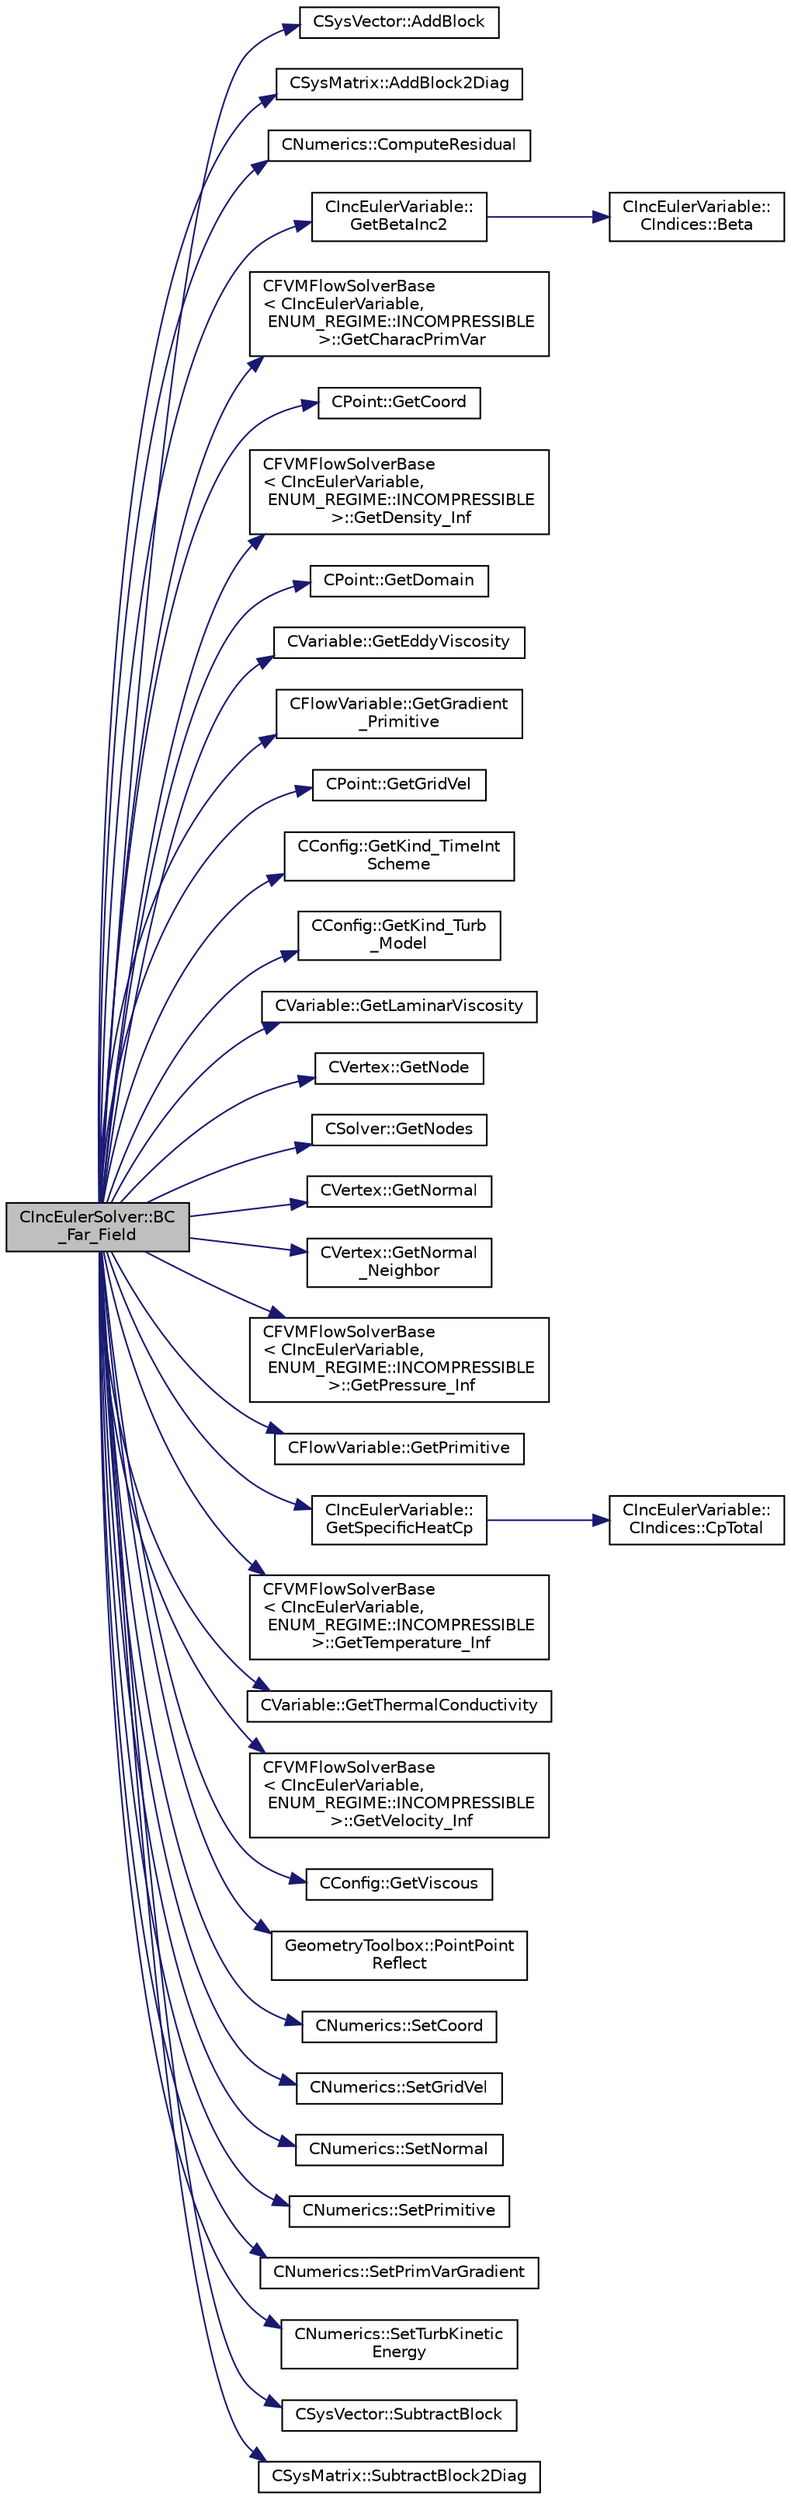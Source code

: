 digraph "CIncEulerSolver::BC_Far_Field"
{
 // LATEX_PDF_SIZE
  edge [fontname="Helvetica",fontsize="10",labelfontname="Helvetica",labelfontsize="10"];
  node [fontname="Helvetica",fontsize="10",shape=record];
  rankdir="LR";
  Node1 [label="CIncEulerSolver::BC\l_Far_Field",height=0.2,width=0.4,color="black", fillcolor="grey75", style="filled", fontcolor="black",tooltip="Impose the far-field boundary condition using characteristics."];
  Node1 -> Node2 [color="midnightblue",fontsize="10",style="solid",fontname="Helvetica"];
  Node2 [label="CSysVector::AddBlock",height=0.2,width=0.4,color="black", fillcolor="white", style="filled",URL="$classCSysVector.html#aa463275cba394503a9778529fdaa4494",tooltip="Add \"block\" to the vector, see SetBlock."];
  Node1 -> Node3 [color="midnightblue",fontsize="10",style="solid",fontname="Helvetica"];
  Node3 [label="CSysMatrix::AddBlock2Diag",height=0.2,width=0.4,color="black", fillcolor="white", style="filled",URL="$classCSysMatrix.html#a5a4ef7eeb7f009450f575660108ed7be",tooltip="Non overwrite version of SetBlock2Diag, also with scaling."];
  Node1 -> Node4 [color="midnightblue",fontsize="10",style="solid",fontname="Helvetica"];
  Node4 [label="CNumerics::ComputeResidual",height=0.2,width=0.4,color="black", fillcolor="white", style="filled",URL="$classCNumerics.html#aa0ca13663a047ef2640b377b33875e29",tooltip="Compute the numerical residual."];
  Node1 -> Node5 [color="midnightblue",fontsize="10",style="solid",fontname="Helvetica"];
  Node5 [label="CIncEulerVariable::\lGetBetaInc2",height=0.2,width=0.4,color="black", fillcolor="white", style="filled",URL="$classCIncEulerVariable.html#aadb29c1a48fc3c3209bbafc1dabae27c",tooltip="Get the value of beta squared for the incompressible flow."];
  Node5 -> Node6 [color="midnightblue",fontsize="10",style="solid",fontname="Helvetica"];
  Node6 [label="CIncEulerVariable::\lCIndices::Beta",height=0.2,width=0.4,color="black", fillcolor="white", style="filled",URL="$structCIncEulerVariable_1_1CIndices.html#a69f0c865a98ba0fe2eff6a1947e32698",tooltip=" "];
  Node1 -> Node7 [color="midnightblue",fontsize="10",style="solid",fontname="Helvetica"];
  Node7 [label="CFVMFlowSolverBase\l\< CIncEulerVariable,\l ENUM_REGIME::INCOMPRESSIBLE\l \>::GetCharacPrimVar",height=0.2,width=0.4,color="black", fillcolor="white", style="filled",URL="$classCFVMFlowSolverBase.html#ae73b0d73306a98b33c8f7fe0f43b1e66",tooltip="Value of the characteristic variables at the boundaries."];
  Node1 -> Node8 [color="midnightblue",fontsize="10",style="solid",fontname="Helvetica"];
  Node8 [label="CPoint::GetCoord",height=0.2,width=0.4,color="black", fillcolor="white", style="filled",URL="$classCPoint.html#ab16c29dd03911529cd73bf467c313179",tooltip="Get the coordinates dor the control volume."];
  Node1 -> Node9 [color="midnightblue",fontsize="10",style="solid",fontname="Helvetica"];
  Node9 [label="CFVMFlowSolverBase\l\< CIncEulerVariable,\l ENUM_REGIME::INCOMPRESSIBLE\l \>::GetDensity_Inf",height=0.2,width=0.4,color="black", fillcolor="white", style="filled",URL="$classCFVMFlowSolverBase.html#ad23fb8de88cfc44e3e1467a6d72deb4b",tooltip="Compute the density at the infinity."];
  Node1 -> Node10 [color="midnightblue",fontsize="10",style="solid",fontname="Helvetica"];
  Node10 [label="CPoint::GetDomain",height=0.2,width=0.4,color="black", fillcolor="white", style="filled",URL="$classCPoint.html#aa58a27b602e47ddcad22ae74a5c6bc81",tooltip="For parallel computation, its indicates if a point must be computed or not."];
  Node1 -> Node11 [color="midnightblue",fontsize="10",style="solid",fontname="Helvetica"];
  Node11 [label="CVariable::GetEddyViscosity",height=0.2,width=0.4,color="black", fillcolor="white", style="filled",URL="$classCVariable.html#adae2e4228e113624b7ab1f9ab1a493c6",tooltip="A virtual member."];
  Node1 -> Node12 [color="midnightblue",fontsize="10",style="solid",fontname="Helvetica"];
  Node12 [label="CFlowVariable::GetGradient\l_Primitive",height=0.2,width=0.4,color="black", fillcolor="white", style="filled",URL="$classCFlowVariable.html#a23eab98fe30de5f7cfff158eb929c24c",tooltip="Get the value of the primitive variables gradient."];
  Node1 -> Node13 [color="midnightblue",fontsize="10",style="solid",fontname="Helvetica"];
  Node13 [label="CPoint::GetGridVel",height=0.2,width=0.4,color="black", fillcolor="white", style="filled",URL="$classCPoint.html#a65d855a9c2ad2971546038b34acd5b92",tooltip="Get the value of the grid velocity at the point."];
  Node1 -> Node14 [color="midnightblue",fontsize="10",style="solid",fontname="Helvetica"];
  Node14 [label="CConfig::GetKind_TimeInt\lScheme",height=0.2,width=0.4,color="black", fillcolor="white", style="filled",URL="$classCConfig.html#ad16f71356f146b530fb1fbb45444525c",tooltip="Get the kind of time integration method."];
  Node1 -> Node15 [color="midnightblue",fontsize="10",style="solid",fontname="Helvetica"];
  Node15 [label="CConfig::GetKind_Turb\l_Model",height=0.2,width=0.4,color="black", fillcolor="white", style="filled",URL="$classCConfig.html#a42cf888b42ce34079b2e3987bbf147dd",tooltip="Get the kind of the turbulence model."];
  Node1 -> Node16 [color="midnightblue",fontsize="10",style="solid",fontname="Helvetica"];
  Node16 [label="CVariable::GetLaminarViscosity",height=0.2,width=0.4,color="black", fillcolor="white", style="filled",URL="$classCVariable.html#a0acbe55ca86de2c0205ae921193e9e95",tooltip="A virtual member."];
  Node1 -> Node17 [color="midnightblue",fontsize="10",style="solid",fontname="Helvetica"];
  Node17 [label="CVertex::GetNode",height=0.2,width=0.4,color="black", fillcolor="white", style="filled",URL="$classCVertex.html#ad568da06e7191358d3a09a1bee71cdb5",tooltip="Get the node of the vertex."];
  Node1 -> Node18 [color="midnightblue",fontsize="10",style="solid",fontname="Helvetica"];
  Node18 [label="CSolver::GetNodes",height=0.2,width=0.4,color="black", fillcolor="white", style="filled",URL="$classCSolver.html#af3198e52a2ea377bb765647b5e697197",tooltip="Allow outside access to the nodes of the solver, containing conservatives, primitives,..."];
  Node1 -> Node19 [color="midnightblue",fontsize="10",style="solid",fontname="Helvetica"];
  Node19 [label="CVertex::GetNormal",height=0.2,width=0.4,color="black", fillcolor="white", style="filled",URL="$classCVertex.html#a57cacfe764770e6c0e54c278cb584f7c",tooltip="Copy the the normal vector of a face."];
  Node1 -> Node20 [color="midnightblue",fontsize="10",style="solid",fontname="Helvetica"];
  Node20 [label="CVertex::GetNormal\l_Neighbor",height=0.2,width=0.4,color="black", fillcolor="white", style="filled",URL="$classCVertex.html#ab8b0e96f9384b0a861c7a70616976b75",tooltip="Get the value of the closest neighbor."];
  Node1 -> Node21 [color="midnightblue",fontsize="10",style="solid",fontname="Helvetica"];
  Node21 [label="CFVMFlowSolverBase\l\< CIncEulerVariable,\l ENUM_REGIME::INCOMPRESSIBLE\l \>::GetPressure_Inf",height=0.2,width=0.4,color="black", fillcolor="white", style="filled",URL="$classCFVMFlowSolverBase.html#a1660e55c8ab79ffa71ae39637f4752ec",tooltip="Compute the pressure at the infinity."];
  Node1 -> Node22 [color="midnightblue",fontsize="10",style="solid",fontname="Helvetica"];
  Node22 [label="CFlowVariable::GetPrimitive",height=0.2,width=0.4,color="black", fillcolor="white", style="filled",URL="$classCFlowVariable.html#a852271c741f1e7cdb1d391941266d344",tooltip="Get a primitive variable."];
  Node1 -> Node23 [color="midnightblue",fontsize="10",style="solid",fontname="Helvetica"];
  Node23 [label="CIncEulerVariable::\lGetSpecificHeatCp",height=0.2,width=0.4,color="black", fillcolor="white", style="filled",URL="$classCIncEulerVariable.html#aadff9ad2450ca12ecea825239db89d06",tooltip="Get the specific heat at constant P of the flow."];
  Node23 -> Node24 [color="midnightblue",fontsize="10",style="solid",fontname="Helvetica"];
  Node24 [label="CIncEulerVariable::\lCIndices::CpTotal",height=0.2,width=0.4,color="black", fillcolor="white", style="filled",URL="$structCIncEulerVariable_1_1CIndices.html#a252540b958652e00180782c5b8fba67d",tooltip=" "];
  Node1 -> Node25 [color="midnightblue",fontsize="10",style="solid",fontname="Helvetica"];
  Node25 [label="CFVMFlowSolverBase\l\< CIncEulerVariable,\l ENUM_REGIME::INCOMPRESSIBLE\l \>::GetTemperature_Inf",height=0.2,width=0.4,color="black", fillcolor="white", style="filled",URL="$classCFVMFlowSolverBase.html#af89f1889a596f480d9339ef10927f3e8",tooltip="Get the temperature value at infinity."];
  Node1 -> Node26 [color="midnightblue",fontsize="10",style="solid",fontname="Helvetica"];
  Node26 [label="CVariable::GetThermalConductivity",height=0.2,width=0.4,color="black", fillcolor="white", style="filled",URL="$classCVariable.html#a05aa9ee34c744629c72742c05ceab246",tooltip="A virtual member."];
  Node1 -> Node27 [color="midnightblue",fontsize="10",style="solid",fontname="Helvetica"];
  Node27 [label="CFVMFlowSolverBase\l\< CIncEulerVariable,\l ENUM_REGIME::INCOMPRESSIBLE\l \>::GetVelocity_Inf",height=0.2,width=0.4,color="black", fillcolor="white", style="filled",URL="$classCFVMFlowSolverBase.html#a27fe726d44cd21bcf84868f7b875cdad",tooltip="Get the velocity at the infinity."];
  Node1 -> Node28 [color="midnightblue",fontsize="10",style="solid",fontname="Helvetica"];
  Node28 [label="CConfig::GetViscous",height=0.2,width=0.4,color="black", fillcolor="white", style="filled",URL="$classCConfig.html#ad59acb5f80aaddccaa0f2f5bef3e3e78",tooltip="Determines if problem is viscous."];
  Node1 -> Node29 [color="midnightblue",fontsize="10",style="solid",fontname="Helvetica"];
  Node29 [label="GeometryToolbox::PointPoint\lReflect",height=0.2,width=0.4,color="black", fillcolor="white", style="filled",URL="$group__GeometryToolbox.html#gaff34e6c096a3c354c2b223713ca09095",tooltip="Reflect a at b: c = 2*b - a."];
  Node1 -> Node30 [color="midnightblue",fontsize="10",style="solid",fontname="Helvetica"];
  Node30 [label="CNumerics::SetCoord",height=0.2,width=0.4,color="black", fillcolor="white", style="filled",URL="$classCNumerics.html#a6ca4a8e17d68ea63f1dba96cd5f2967d",tooltip="Set coordinates of the points."];
  Node1 -> Node31 [color="midnightblue",fontsize="10",style="solid",fontname="Helvetica"];
  Node31 [label="CNumerics::SetGridVel",height=0.2,width=0.4,color="black", fillcolor="white", style="filled",URL="$classCNumerics.html#a3f116b5718153aefee7a22735797af29",tooltip="Set the velocity of the computational grid."];
  Node1 -> Node32 [color="midnightblue",fontsize="10",style="solid",fontname="Helvetica"];
  Node32 [label="CNumerics::SetNormal",height=0.2,width=0.4,color="black", fillcolor="white", style="filled",URL="$classCNumerics.html#a93fd2262832ae5081317548f2f9cdbb3",tooltip="Set the value of the normal vector to the face between two points."];
  Node1 -> Node33 [color="midnightblue",fontsize="10",style="solid",fontname="Helvetica"];
  Node33 [label="CNumerics::SetPrimitive",height=0.2,width=0.4,color="black", fillcolor="white", style="filled",URL="$classCNumerics.html#a028c500ba7ce96d3af061fc8218f76f1",tooltip="Set the value of the primitive variables."];
  Node1 -> Node34 [color="midnightblue",fontsize="10",style="solid",fontname="Helvetica"];
  Node34 [label="CNumerics::SetPrimVarGradient",height=0.2,width=0.4,color="black", fillcolor="white", style="filled",URL="$classCNumerics.html#a49309c657274b77aa644958053b68bf4",tooltip="Set the gradient of the primitive variables."];
  Node1 -> Node35 [color="midnightblue",fontsize="10",style="solid",fontname="Helvetica"];
  Node35 [label="CNumerics::SetTurbKinetic\lEnergy",height=0.2,width=0.4,color="black", fillcolor="white", style="filled",URL="$classCNumerics.html#adb60105707161f121e6c9d79a2c80284",tooltip="Set the turbulent kinetic energy."];
  Node1 -> Node36 [color="midnightblue",fontsize="10",style="solid",fontname="Helvetica"];
  Node36 [label="CSysVector::SubtractBlock",height=0.2,width=0.4,color="black", fillcolor="white", style="filled",URL="$classCSysVector.html#a71ea6ec1ebdb77535b976bb40e7659a6",tooltip="Subtract \"block\" from the vector, see AddBlock."];
  Node1 -> Node37 [color="midnightblue",fontsize="10",style="solid",fontname="Helvetica"];
  Node37 [label="CSysMatrix::SubtractBlock2Diag",height=0.2,width=0.4,color="black", fillcolor="white", style="filled",URL="$classCSysMatrix.html#a423b77066cf386dd6e4b95a656e4aadb",tooltip="Short-hand to AddBlock2Diag with alpha = -1, i.e. subtracts from the current diagonal."];
}
